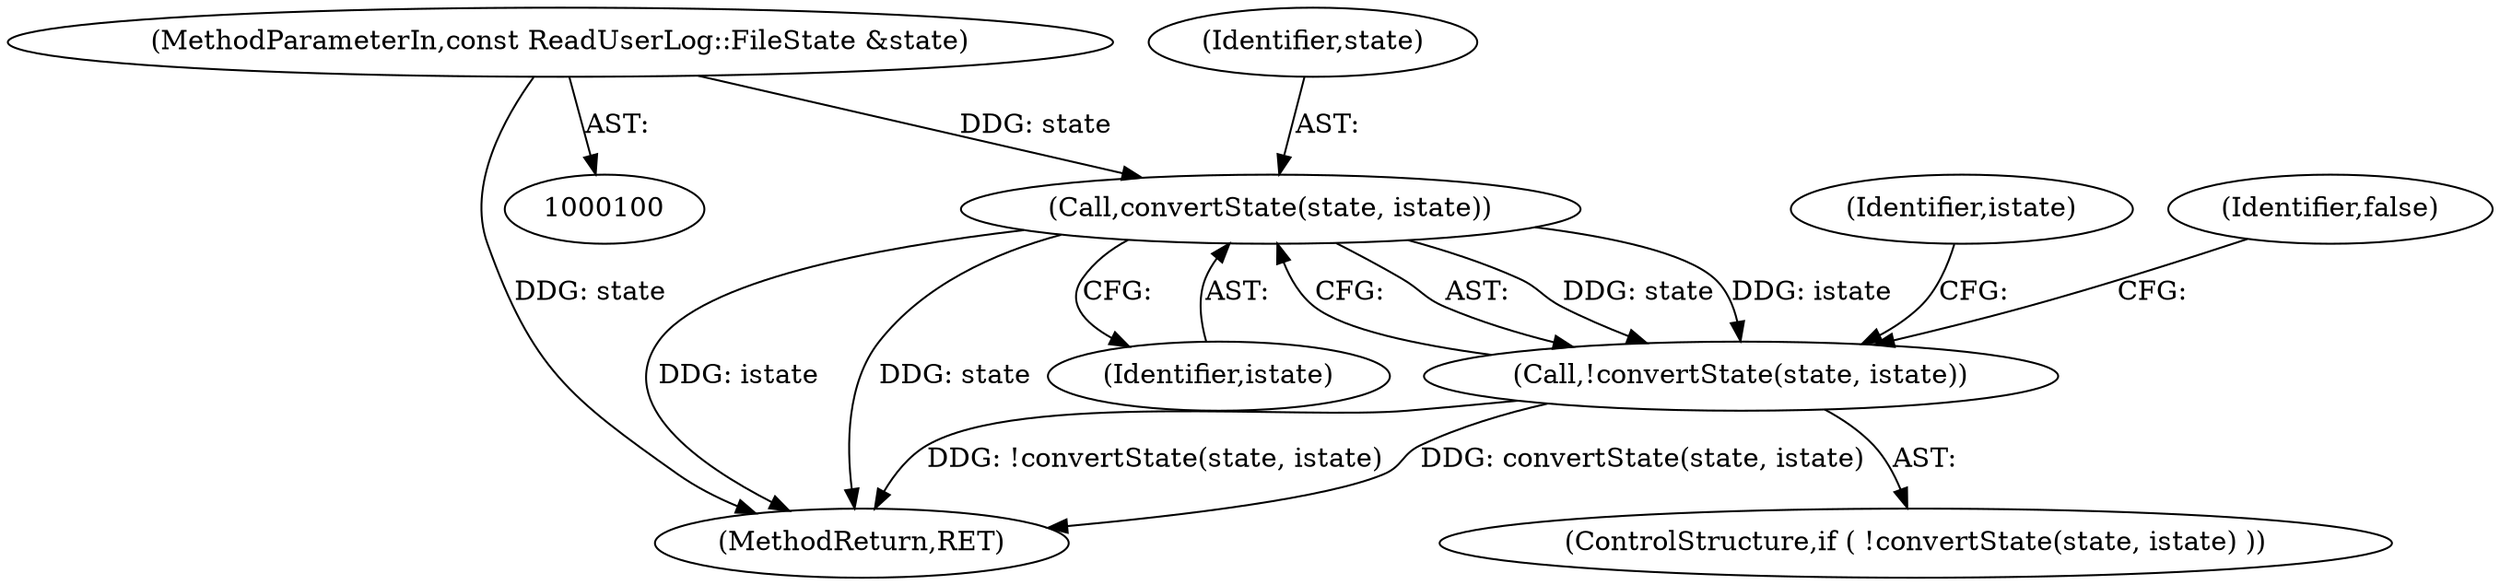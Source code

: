 digraph "0_htcondor_5e5571d1a431eb3c61977b6dd6ec90186ef79867_15@pointer" {
"1000106" [label="(Call,convertState(state, istate))"];
"1000101" [label="(MethodParameterIn,const ReadUserLog::FileState &state)"];
"1000105" [label="(Call,!convertState(state, istate))"];
"1000115" [label="(Identifier,istate)"];
"1000107" [label="(Identifier,state)"];
"1000239" [label="(MethodReturn,RET)"];
"1000106" [label="(Call,convertState(state, istate))"];
"1000111" [label="(Identifier,false)"];
"1000105" [label="(Call,!convertState(state, istate))"];
"1000101" [label="(MethodParameterIn,const ReadUserLog::FileState &state)"];
"1000104" [label="(ControlStructure,if ( !convertState(state, istate) ))"];
"1000108" [label="(Identifier,istate)"];
"1000106" -> "1000105"  [label="AST: "];
"1000106" -> "1000108"  [label="CFG: "];
"1000107" -> "1000106"  [label="AST: "];
"1000108" -> "1000106"  [label="AST: "];
"1000105" -> "1000106"  [label="CFG: "];
"1000106" -> "1000239"  [label="DDG: istate"];
"1000106" -> "1000239"  [label="DDG: state"];
"1000106" -> "1000105"  [label="DDG: state"];
"1000106" -> "1000105"  [label="DDG: istate"];
"1000101" -> "1000106"  [label="DDG: state"];
"1000101" -> "1000100"  [label="AST: "];
"1000101" -> "1000239"  [label="DDG: state"];
"1000105" -> "1000104"  [label="AST: "];
"1000111" -> "1000105"  [label="CFG: "];
"1000115" -> "1000105"  [label="CFG: "];
"1000105" -> "1000239"  [label="DDG: !convertState(state, istate)"];
"1000105" -> "1000239"  [label="DDG: convertState(state, istate)"];
}
